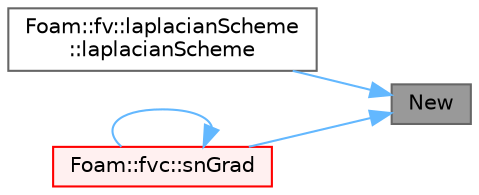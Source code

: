 digraph "New"
{
 // LATEX_PDF_SIZE
  bgcolor="transparent";
  edge [fontname=Helvetica,fontsize=10,labelfontname=Helvetica,labelfontsize=10];
  node [fontname=Helvetica,fontsize=10,shape=box,height=0.2,width=0.4];
  rankdir="RL";
  Node1 [id="Node000001",label="New",height=0.2,width=0.4,color="gray40", fillcolor="grey60", style="filled", fontcolor="black",tooltip=" "];
  Node1 -> Node2 [id="edge1_Node000001_Node000002",dir="back",color="steelblue1",style="solid",tooltip=" "];
  Node2 [id="Node000002",label="Foam::fv::laplacianScheme\l::laplacianScheme",height=0.2,width=0.4,color="grey40", fillcolor="white", style="filled",URL="$classFoam_1_1fv_1_1laplacianScheme.html#ab46140e463d73a3a89a211a495602cfd",tooltip=" "];
  Node1 -> Node3 [id="edge2_Node000001_Node000003",dir="back",color="steelblue1",style="solid",tooltip=" "];
  Node3 [id="Node000003",label="Foam::fvc::snGrad",height=0.2,width=0.4,color="red", fillcolor="#FFF0F0", style="filled",URL="$namespaceFoam_1_1fvc.html#a15da734ee906cb52cf17937ab84c41a0",tooltip=" "];
  Node3 -> Node3 [id="edge3_Node000003_Node000003",dir="back",color="steelblue1",style="solid",tooltip=" "];
}
